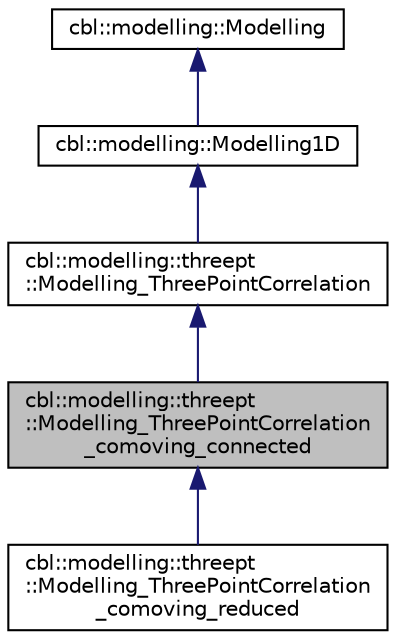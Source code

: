 digraph "cbl::modelling::threept::Modelling_ThreePointCorrelation_comoving_connected"
{
  edge [fontname="Helvetica",fontsize="10",labelfontname="Helvetica",labelfontsize="10"];
  node [fontname="Helvetica",fontsize="10",shape=record];
  Node0 [label="cbl::modelling::threept\l::Modelling_ThreePointCorrelation\l_comoving_connected",height=0.2,width=0.4,color="black", fillcolor="grey75", style="filled", fontcolor="black"];
  Node1 -> Node0 [dir="back",color="midnightblue",fontsize="10",style="solid",fontname="Helvetica"];
  Node1 [label="cbl::modelling::threept\l::Modelling_ThreePointCorrelation",height=0.2,width=0.4,color="black", fillcolor="white", style="filled",URL="$d3/d4f/classcbl_1_1modelling_1_1threept_1_1Modelling__ThreePointCorrelation.html",tooltip="The class Modelling_ThreePointCorrelation. "];
  Node2 -> Node1 [dir="back",color="midnightblue",fontsize="10",style="solid",fontname="Helvetica"];
  Node2 [label="cbl::modelling::Modelling1D",height=0.2,width=0.4,color="black", fillcolor="white", style="filled",URL="$d3/d42/classcbl_1_1modelling_1_1Modelling1D.html",tooltip="The class Modelling1D. "];
  Node3 -> Node2 [dir="back",color="midnightblue",fontsize="10",style="solid",fontname="Helvetica"];
  Node3 [label="cbl::modelling::Modelling",height=0.2,width=0.4,color="black", fillcolor="white", style="filled",URL="$de/ddc/classcbl_1_1modelling_1_1Modelling.html",tooltip="The class Modelling. "];
  Node0 -> Node4 [dir="back",color="midnightblue",fontsize="10",style="solid",fontname="Helvetica"];
  Node4 [label="cbl::modelling::threept\l::Modelling_ThreePointCorrelation\l_comoving_reduced",height=0.2,width=0.4,color="black", fillcolor="white", style="filled",URL="$db/d60/classcbl_1_1modelling_1_1threept_1_1Modelling__ThreePointCorrelation__comoving__reduced.html",tooltip="The class Modelling_ThreePointCorrelation_comoving_reduced. "];
}

